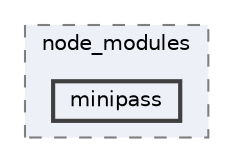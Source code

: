 digraph "pkiclassroomrescheduler/src/main/frontend/node_modules/minipass"
{
 // LATEX_PDF_SIZE
  bgcolor="transparent";
  edge [fontname=Helvetica,fontsize=10,labelfontname=Helvetica,labelfontsize=10];
  node [fontname=Helvetica,fontsize=10,shape=box,height=0.2,width=0.4];
  compound=true
  subgraph clusterdir_72953eda66ccb3a2722c28e1c3e6c23b {
    graph [ bgcolor="#edf0f7", pencolor="grey50", label="node_modules", fontname=Helvetica,fontsize=10 style="filled,dashed", URL="dir_72953eda66ccb3a2722c28e1c3e6c23b.html",tooltip=""]
  dir_6813f9cd86a5aadd7688390169c21699 [label="minipass", fillcolor="#edf0f7", color="grey25", style="filled,bold", URL="dir_6813f9cd86a5aadd7688390169c21699.html",tooltip=""];
  }
}
